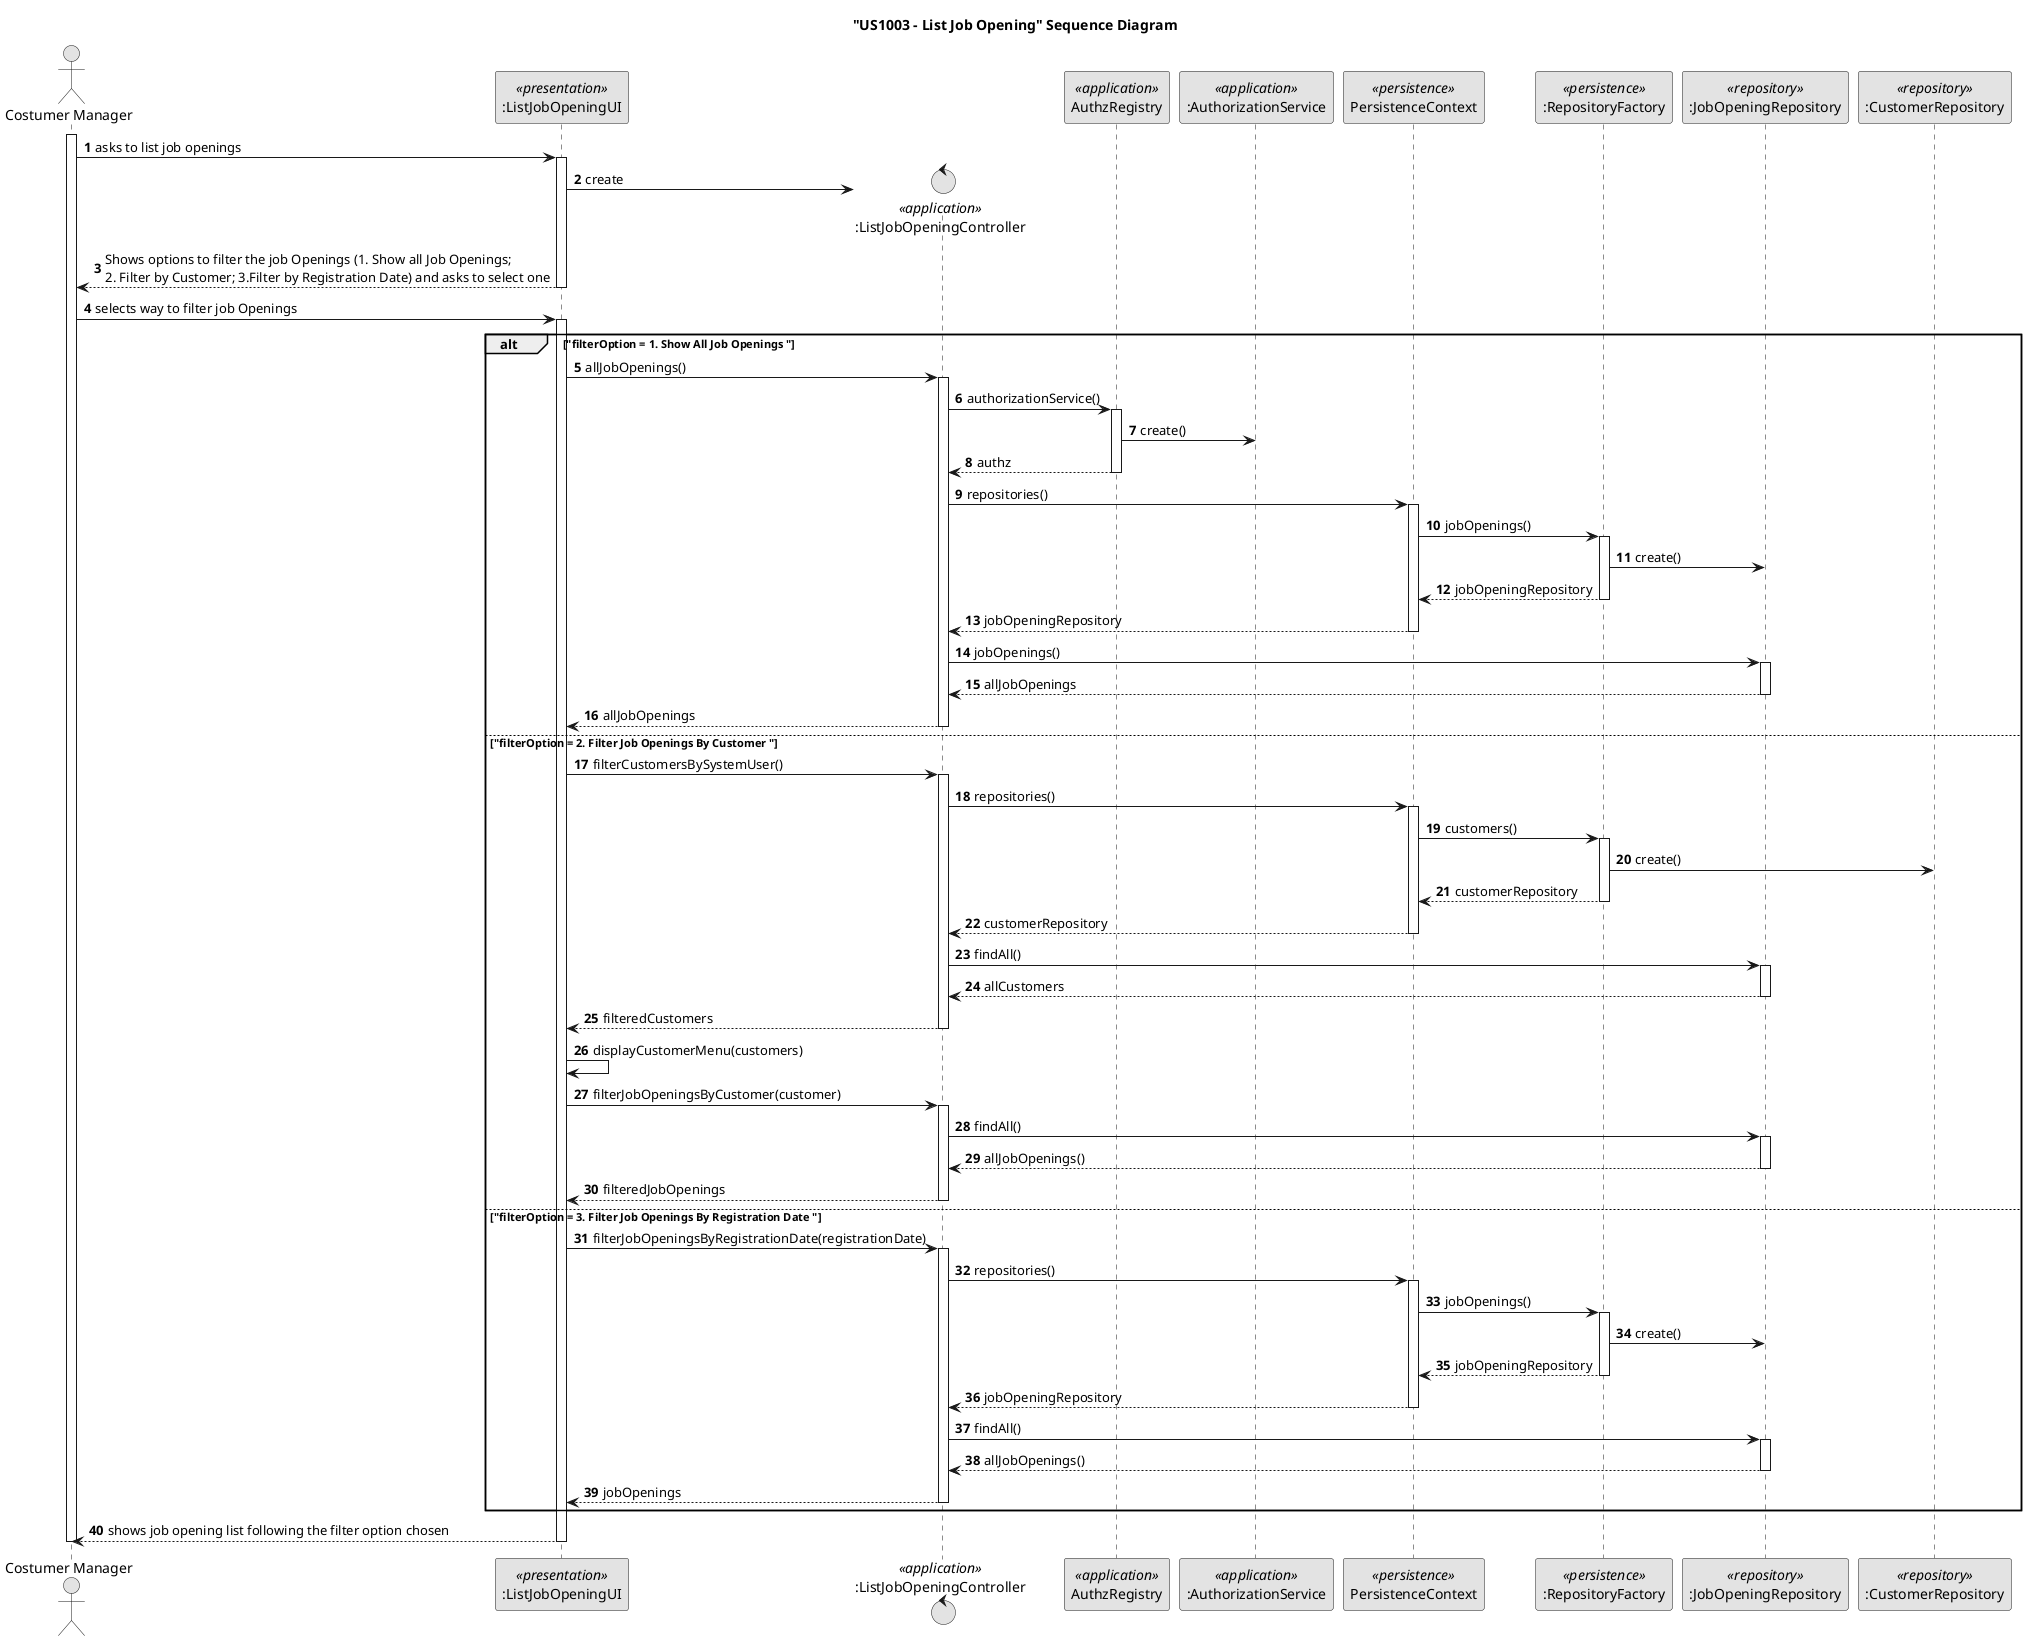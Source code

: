 @startuml
skinparam monochrome true
skinparam packageStyle rectangle
skinparam shadowing false

autonumber

title "US1003 - List Job Opening" Sequence Diagram

'hide footbox
actor "Costumer Manager" as CM
participant ":ListJobOpeningUI" as UI  <<presentation>>
control ":ListJobOpeningController" as CTRL  <<application>>
participant "AuthzRegistry" as AR <<application>>
participant ":AuthorizationService" as AUTHS <<application>>


participant "PersistenceContext" as PC <<persistence>>
participant ":RepositoryFactory" as RF <<persistence>>

participant ":JobOpeningRepository" as JOR <<repository>>
participant ":CustomerRepository" as CR <<repository>>
activate CM

    CM -> UI : asks to list job openings

    activate UI

        UI -> CTRL** : create
        UI --> CM : Shows options to filter the job Openings (1. Show all Job Openings; \n2. Filter by Customer; 3.Filter by Registration Date) and asks to select one
        deactivate UI
        CM -> UI : selects way to filter job Openings
        activate UI




alt "filterOption = 1. Show All Job Openings "



                UI -> CTRL : allJobOpenings()

                activate CTRL
                CTRL->AR : authorizationService()
                           activate AR
                           AR->AUTHS : create()

                           AR-->CTRL : authz
                           deactivate AR

            CTRL->PC:repositories()
            activate PC
            PC->RF : jobOpenings()

            activate RF
            RF->JOR:create()

            RF --> PC : jobOpeningRepository
            deactivate RF
            PC-->CTRL : jobOpeningRepository
            deactivate PC
        CTRL -> JOR : jobOpenings()
        activate JOR

        JOR --> CTRL :allJobOpenings
        deactivate JOR
                deactivate RF

        CTRL --> UI : allJobOpenings
                deactivate CTRL

else  "filterOption = 2. Filter Job Openings By Customer "


UI -> CTRL :filterCustomersBySystemUser()

activate CTRL


CTRL->PC:repositories()
                activate PC
                PC->RF : customers()


                activate RF
                RF->CR:create()


                RF --> PC : customerRepository
                deactivate RF
                PC-->CTRL : customerRepository
                deactivate PC

        CTRL -> JOR : findAll()
        activate JOR

        JOR --> CTRL :allCustomers
        deactivate JOR

CTRL --> UI : filteredCustomers
deactivate CTRL

UI -> UI : displayCustomerMenu(customers)

                UI -> CTRL : filterJobOpeningsByCustomer(customer)

                activate CTRL


        CTRL -> JOR : findAll()
        activate JOR

        JOR --> CTRL :allJobOpenings()
        deactivate JOR
                deactivate RF

        CTRL --> UI : filteredJobOpenings
                deactivate CTRL
else  "filterOption = 3. Filter Job Openings By Registration Date "
                UI -> CTRL : filterJobOpeningsByRegistrationDate(registrationDate)

                activate CTRL
CTRL->PC:repositories()
            activate PC
            PC->RF : jobOpenings()

            activate RF
            RF->JOR:create()

            RF --> PC : jobOpeningRepository
            deactivate RF
            PC-->CTRL : jobOpeningRepository
            deactivate PC

        CTRL -> JOR : findAll()
        activate JOR

        JOR --> CTRL :allJobOpenings()
        deactivate JOR
                deactivate RF

        CTRL --> UI : jobOpenings
                deactivate CTRL

end

        UI --> CM : shows job opening list following the filter option chosen
    deactivate UI
deactivate CM

@enduml